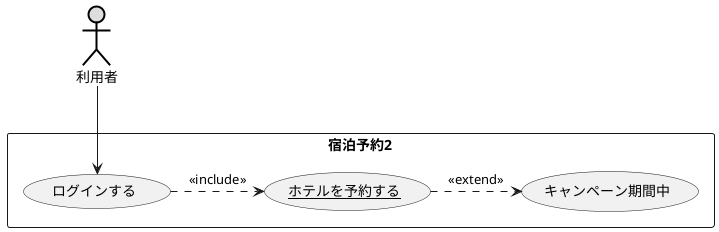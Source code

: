 @startuml ユースケース図
actor 利用者#DDDDDD;line:black;line.bold;
 rectangle 宿泊予約2{
    usecase ログインする
    usecase キャンペーン期間中
    usecase (<u>ホテルを予約する</u>)as input
 }
ログインする .>input : << include>>
input .>(キャンペーン期間中) : <<extend>>
利用者-->ログインする
 @enduml
